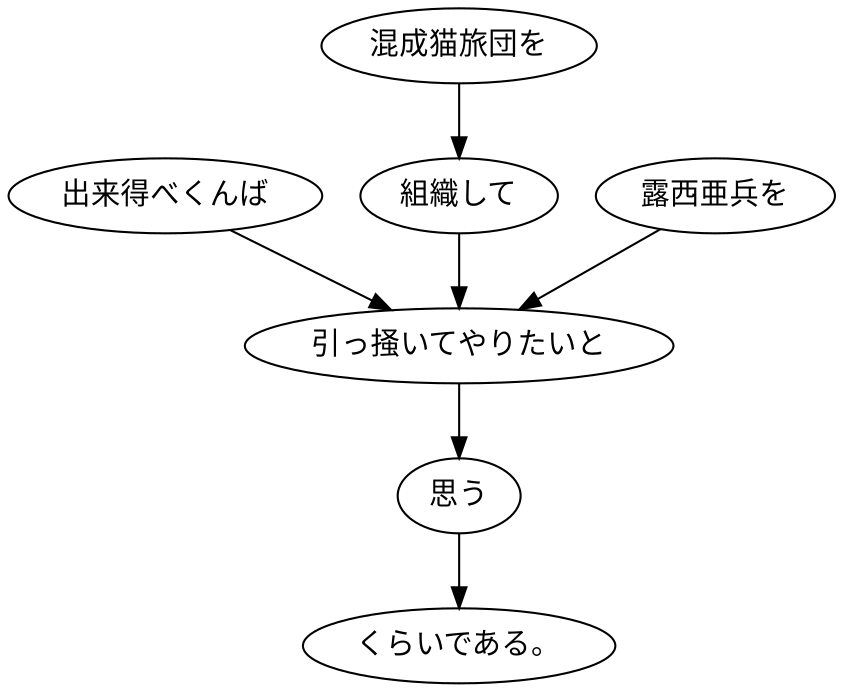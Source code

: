 digraph graph3213 {
	node0 [label="出来得べくんば"];
	node1 [label="混成猫旅団を"];
	node2 [label="組織して"];
	node3 [label="露西亜兵を"];
	node4 [label="引っ掻いてやりたいと"];
	node5 [label="思う"];
	node6 [label="くらいである。"];
	node0 -> node4;
	node1 -> node2;
	node2 -> node4;
	node3 -> node4;
	node4 -> node5;
	node5 -> node6;
}
